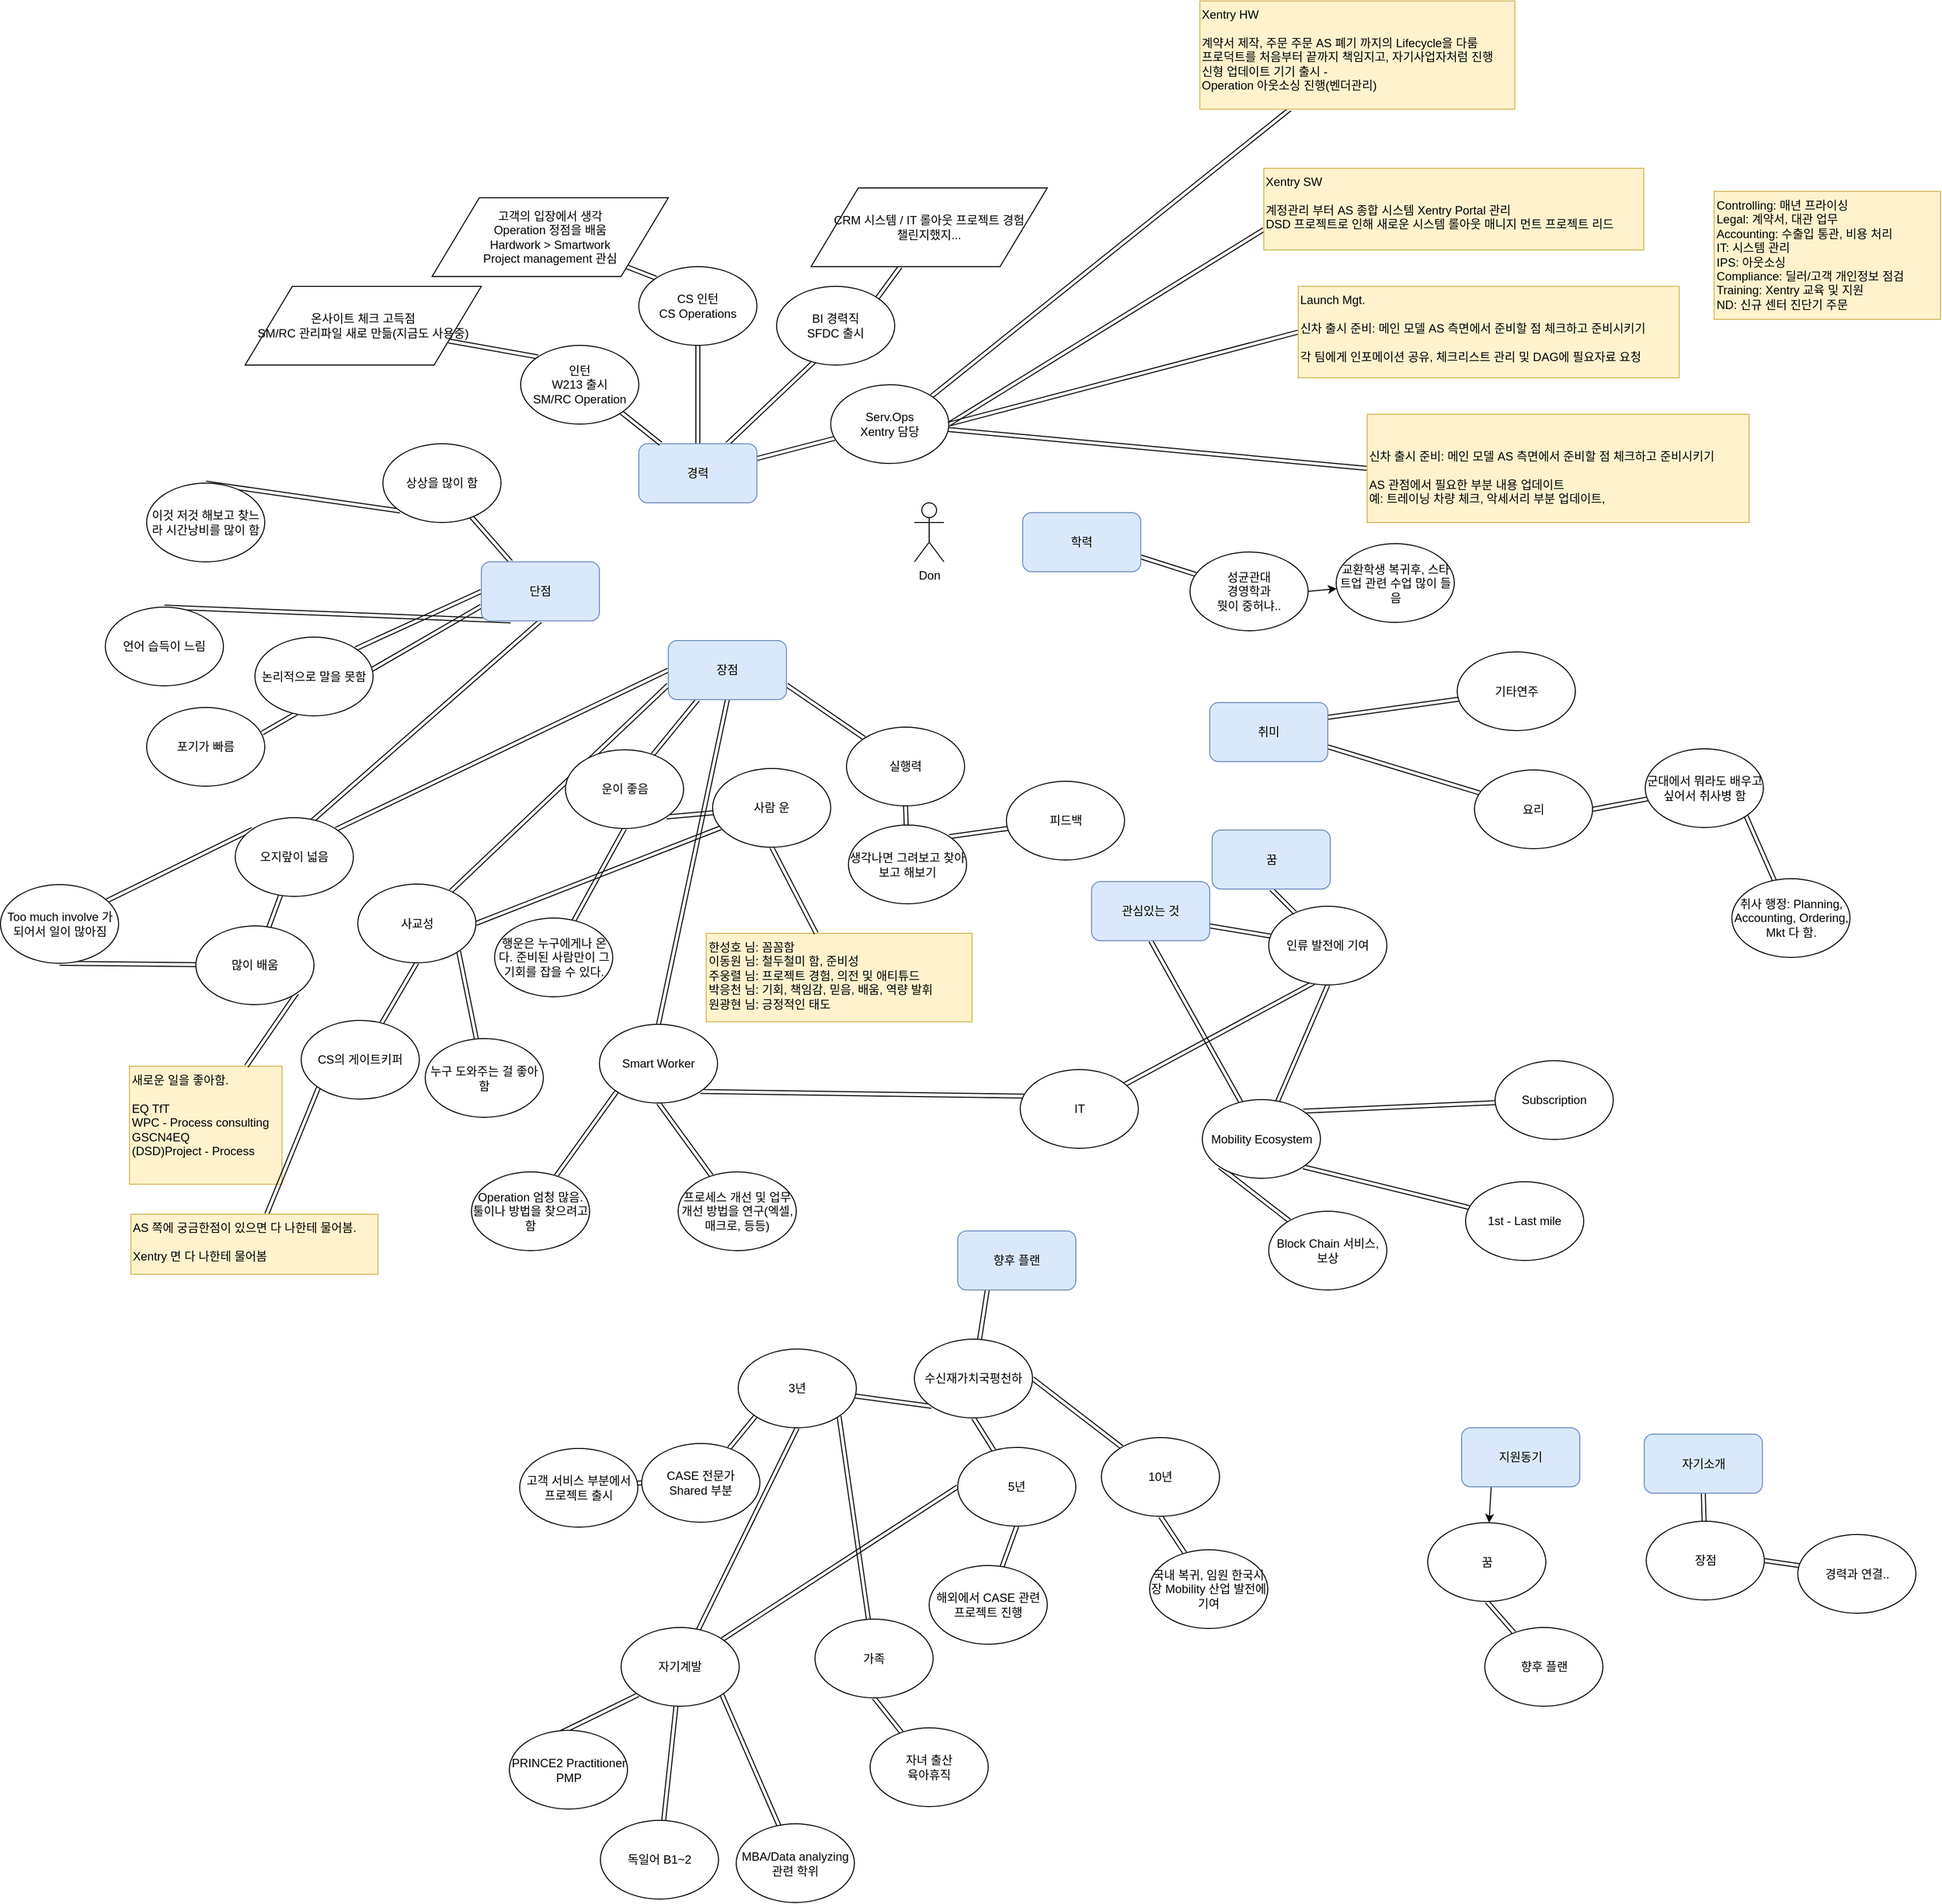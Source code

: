 <mxfile version="10.7.0" type="github"><diagram id="5TjP3jzcPuY1rf3rLLXM" name="Page-1"><mxGraphModel dx="1618" dy="1119" grid="0" gridSize="10" guides="0" tooltips="1" connect="1" arrows="1" fold="1" page="0" pageScale="1" pageWidth="1169" pageHeight="827" math="0" shadow="0"><root><mxCell id="0"/><mxCell id="1" parent="0"/><mxCell id="_rmlGUvlb9l1utdxAJD4-1" value="Don" style="shape=umlActor;verticalLabelPosition=bottom;labelBackgroundColor=#ffffff;verticalAlign=top;html=1;outlineConnect=0;" parent="1" vertex="1"><mxGeometry x="540" y="180" width="30" height="60" as="geometry"/></mxCell><mxCell id="_8R6CkYRRoeVDAA2x9u_-45" style="edgeStyle=none;shape=link;rounded=0;orthogonalLoop=1;jettySize=auto;html=1;exitX=1;exitY=0.75;exitDx=0;exitDy=0;" edge="1" parent="1" source="_rmlGUvlb9l1utdxAJD4-2" target="_8R6CkYRRoeVDAA2x9u_-26"><mxGeometry relative="1" as="geometry"/></mxCell><mxCell id="_rmlGUvlb9l1utdxAJD4-2" value="학력" style="rounded=1;whiteSpace=wrap;html=1;fillColor=#dae8fc;strokeColor=#6c8ebf;" parent="1" vertex="1"><mxGeometry x="650" y="190" width="120" height="60" as="geometry"/></mxCell><mxCell id="_rmlGUvlb9l1utdxAJD4-16" style="edgeStyle=none;shape=link;rounded=0;orthogonalLoop=1;jettySize=auto;html=1;exitX=0.25;exitY=1;exitDx=0;exitDy=0;" parent="1" source="_rmlGUvlb9l1utdxAJD4-4" target="_rmlGUvlb9l1utdxAJD4-14" edge="1"><mxGeometry relative="1" as="geometry"/></mxCell><mxCell id="_8R6CkYRRoeVDAA2x9u_-14" style="edgeStyle=none;shape=link;rounded=0;orthogonalLoop=1;jettySize=auto;html=1;exitX=0;exitY=0.5;exitDx=0;exitDy=0;entryX=1;entryY=0;entryDx=0;entryDy=0;" edge="1" parent="1" source="_rmlGUvlb9l1utdxAJD4-4" target="_8R6CkYRRoeVDAA2x9u_-11"><mxGeometry relative="1" as="geometry"/></mxCell><mxCell id="_8R6CkYRRoeVDAA2x9u_-30" style="edgeStyle=none;shape=link;rounded=0;orthogonalLoop=1;jettySize=auto;html=1;exitX=0.5;exitY=1;exitDx=0;exitDy=0;entryX=0.5;entryY=0;entryDx=0;entryDy=0;" edge="1" parent="1" source="_rmlGUvlb9l1utdxAJD4-4" target="_8R6CkYRRoeVDAA2x9u_-29"><mxGeometry relative="1" as="geometry"/></mxCell><mxCell id="_8R6CkYRRoeVDAA2x9u_-101" style="edgeStyle=none;shape=link;rounded=0;orthogonalLoop=1;jettySize=auto;html=1;exitX=0;exitY=0.75;exitDx=0;exitDy=0;" edge="1" parent="1" source="_rmlGUvlb9l1utdxAJD4-4" target="_8R6CkYRRoeVDAA2x9u_-97"><mxGeometry relative="1" as="geometry"/></mxCell><mxCell id="_8R6CkYRRoeVDAA2x9u_-130" style="edgeStyle=none;shape=link;rounded=0;orthogonalLoop=1;jettySize=auto;html=1;exitX=1;exitY=0.75;exitDx=0;exitDy=0;" edge="1" parent="1" source="_rmlGUvlb9l1utdxAJD4-4" target="_8R6CkYRRoeVDAA2x9u_-121"><mxGeometry relative="1" as="geometry"/></mxCell><mxCell id="_rmlGUvlb9l1utdxAJD4-4" value="장점" style="rounded=1;whiteSpace=wrap;html=1;fillColor=#dae8fc;strokeColor=#6c8ebf;" parent="1" vertex="1"><mxGeometry x="290" y="320" width="120" height="60" as="geometry"/></mxCell><mxCell id="AM6kEoZ9q4jmfGG1S1A2-7" style="edgeStyle=none;shape=link;rounded=0;orthogonalLoop=1;jettySize=auto;html=1;exitX=0.5;exitY=0;exitDx=0;exitDy=0;" parent="1" source="_rmlGUvlb9l1utdxAJD4-5" target="AM6kEoZ9q4jmfGG1S1A2-1" edge="1"><mxGeometry relative="1" as="geometry"/></mxCell><mxCell id="_8R6CkYRRoeVDAA2x9u_-49" style="edgeStyle=none;shape=link;rounded=0;orthogonalLoop=1;jettySize=auto;html=1;exitX=0.75;exitY=0;exitDx=0;exitDy=0;entryX=0.325;entryY=0.946;entryDx=0;entryDy=0;entryPerimeter=0;" edge="1" parent="1" source="_rmlGUvlb9l1utdxAJD4-5" target="AM6kEoZ9q4jmfGG1S1A2-9"><mxGeometry relative="1" as="geometry"/></mxCell><mxCell id="_8R6CkYRRoeVDAA2x9u_-50" style="edgeStyle=none;shape=link;rounded=0;orthogonalLoop=1;jettySize=auto;html=1;exitX=1;exitY=0.25;exitDx=0;exitDy=0;" edge="1" parent="1" source="_rmlGUvlb9l1utdxAJD4-5" target="AM6kEoZ9q4jmfGG1S1A2-11"><mxGeometry relative="1" as="geometry"/></mxCell><mxCell id="_rmlGUvlb9l1utdxAJD4-5" value="경력" style="rounded=1;whiteSpace=wrap;html=1;fillColor=#dae8fc;strokeColor=#6c8ebf;" parent="1" vertex="1"><mxGeometry x="260" y="120" width="120" height="60" as="geometry"/></mxCell><mxCell id="_rmlGUvlb9l1utdxAJD4-12" style="rounded=0;orthogonalLoop=1;jettySize=auto;html=1;exitX=0.25;exitY=1;exitDx=0;exitDy=0;entryX=0.5;entryY=0;entryDx=0;entryDy=0;shape=link;" parent="1" source="_rmlGUvlb9l1utdxAJD4-6" target="_rmlGUvlb9l1utdxAJD4-11" edge="1"><mxGeometry relative="1" as="geometry"/></mxCell><mxCell id="_rmlGUvlb9l1utdxAJD4-18" style="edgeStyle=none;shape=link;rounded=0;orthogonalLoop=1;jettySize=auto;html=1;exitX=0.25;exitY=0;exitDx=0;exitDy=0;" parent="1" source="_rmlGUvlb9l1utdxAJD4-6" target="_rmlGUvlb9l1utdxAJD4-15" edge="1"><mxGeometry relative="1" as="geometry"/></mxCell><mxCell id="_8R6CkYRRoeVDAA2x9u_-15" style="edgeStyle=none;shape=link;rounded=0;orthogonalLoop=1;jettySize=auto;html=1;exitX=0.5;exitY=1;exitDx=0;exitDy=0;entryX=0.653;entryY=0.038;entryDx=0;entryDy=0;entryPerimeter=0;" edge="1" parent="1" source="_rmlGUvlb9l1utdxAJD4-6" target="_8R6CkYRRoeVDAA2x9u_-11"><mxGeometry relative="1" as="geometry"/></mxCell><mxCell id="_8R6CkYRRoeVDAA2x9u_-145" style="edgeStyle=none;shape=link;rounded=0;orthogonalLoop=1;jettySize=auto;html=1;exitX=0;exitY=0.5;exitDx=0;exitDy=0;entryX=1;entryY=0;entryDx=0;entryDy=0;" edge="1" parent="1" source="_rmlGUvlb9l1utdxAJD4-6" target="_8R6CkYRRoeVDAA2x9u_-144"><mxGeometry relative="1" as="geometry"/></mxCell><mxCell id="_8R6CkYRRoeVDAA2x9u_-147" style="edgeStyle=none;shape=link;rounded=0;orthogonalLoop=1;jettySize=auto;html=1;exitX=0;exitY=0.75;exitDx=0;exitDy=0;entryX=0.978;entryY=0.325;entryDx=0;entryDy=0;entryPerimeter=0;" edge="1" parent="1" source="_rmlGUvlb9l1utdxAJD4-6" target="_8R6CkYRRoeVDAA2x9u_-146"><mxGeometry relative="1" as="geometry"/></mxCell><mxCell id="_rmlGUvlb9l1utdxAJD4-6" value="단점" style="rounded=1;whiteSpace=wrap;html=1;fillColor=#dae8fc;strokeColor=#6c8ebf;" parent="1" vertex="1"><mxGeometry x="100" y="240" width="120" height="60" as="geometry"/></mxCell><mxCell id="_8R6CkYRRoeVDAA2x9u_-34" style="edgeStyle=none;shape=link;rounded=0;orthogonalLoop=1;jettySize=auto;html=1;exitX=0.5;exitY=1;exitDx=0;exitDy=0;" edge="1" parent="1" source="_rmlGUvlb9l1utdxAJD4-8" target="_8R6CkYRRoeVDAA2x9u_-31"><mxGeometry relative="1" as="geometry"/></mxCell><mxCell id="_8R6CkYRRoeVDAA2x9u_-35" style="edgeStyle=none;shape=link;rounded=0;orthogonalLoop=1;jettySize=auto;html=1;exitX=1;exitY=0.75;exitDx=0;exitDy=0;" edge="1" parent="1" source="_rmlGUvlb9l1utdxAJD4-8" target="_8R6CkYRRoeVDAA2x9u_-32"><mxGeometry relative="1" as="geometry"/></mxCell><mxCell id="_rmlGUvlb9l1utdxAJD4-8" value="관심있는 것" style="rounded=1;whiteSpace=wrap;html=1;fillColor=#dae8fc;strokeColor=#6c8ebf;" parent="1" vertex="1"><mxGeometry x="720" y="565" width="120" height="60" as="geometry"/></mxCell><mxCell id="_8R6CkYRRoeVDAA2x9u_-90" style="edgeStyle=none;shape=link;rounded=0;orthogonalLoop=1;jettySize=auto;html=1;exitX=1;exitY=0.75;exitDx=0;exitDy=0;" edge="1" parent="1" source="_rmlGUvlb9l1utdxAJD4-9" target="_8R6CkYRRoeVDAA2x9u_-89"><mxGeometry relative="1" as="geometry"/></mxCell><mxCell id="_8R6CkYRRoeVDAA2x9u_-91" style="edgeStyle=none;shape=link;rounded=0;orthogonalLoop=1;jettySize=auto;html=1;exitX=1;exitY=0.25;exitDx=0;exitDy=0;" edge="1" parent="1" source="_rmlGUvlb9l1utdxAJD4-9" target="_8R6CkYRRoeVDAA2x9u_-88"><mxGeometry relative="1" as="geometry"/></mxCell><mxCell id="_rmlGUvlb9l1utdxAJD4-9" value="취미" style="rounded=1;whiteSpace=wrap;html=1;fillColor=#dae8fc;strokeColor=#6c8ebf;" parent="1" vertex="1"><mxGeometry x="840" y="383" width="120" height="60" as="geometry"/></mxCell><mxCell id="_rmlGUvlb9l1utdxAJD4-11" value="언어 습득이 느림" style="ellipse;whiteSpace=wrap;html=1;" parent="1" vertex="1"><mxGeometry x="-282" y="286" width="120" height="80" as="geometry"/></mxCell><mxCell id="_8R6CkYRRoeVDAA2x9u_-6" style="edgeStyle=none;shape=link;rounded=0;orthogonalLoop=1;jettySize=auto;html=1;exitX=0.5;exitY=1;exitDx=0;exitDy=0;" edge="1" parent="1" source="_rmlGUvlb9l1utdxAJD4-14" target="_8R6CkYRRoeVDAA2x9u_-4"><mxGeometry relative="1" as="geometry"/></mxCell><mxCell id="_8R6CkYRRoeVDAA2x9u_-8" style="edgeStyle=none;shape=link;rounded=0;orthogonalLoop=1;jettySize=auto;html=1;exitX=1;exitY=1;exitDx=0;exitDy=0;" edge="1" parent="1" source="_rmlGUvlb9l1utdxAJD4-14" target="_8R6CkYRRoeVDAA2x9u_-7"><mxGeometry relative="1" as="geometry"/></mxCell><mxCell id="_rmlGUvlb9l1utdxAJD4-14" value="운이 좋음" style="ellipse;whiteSpace=wrap;html=1;" parent="1" vertex="1"><mxGeometry x="185.5" y="431" width="120" height="80" as="geometry"/></mxCell><mxCell id="_rmlGUvlb9l1utdxAJD4-20" style="edgeStyle=none;shape=link;rounded=0;orthogonalLoop=1;jettySize=auto;html=1;exitX=0;exitY=1;exitDx=0;exitDy=0;entryX=0.5;entryY=0;entryDx=0;entryDy=0;" parent="1" source="_rmlGUvlb9l1utdxAJD4-15" target="_rmlGUvlb9l1utdxAJD4-19" edge="1"><mxGeometry relative="1" as="geometry"/></mxCell><mxCell id="_rmlGUvlb9l1utdxAJD4-15" value="상상을 많이 함" style="ellipse;whiteSpace=wrap;html=1;" parent="1" vertex="1"><mxGeometry y="120" width="120" height="80" as="geometry"/></mxCell><mxCell id="_rmlGUvlb9l1utdxAJD4-19" value="이것 저것 해보고 찾느라 시간낭비를 많이 함" style="ellipse;whiteSpace=wrap;html=1;" parent="1" vertex="1"><mxGeometry x="-240" y="160" width="120" height="80" as="geometry"/></mxCell><mxCell id="_rmlGUvlb9l1utdxAJD4-22" style="edgeStyle=none;shape=link;rounded=0;orthogonalLoop=1;jettySize=auto;html=1;exitX=1;exitY=1;exitDx=0;exitDy=0;" parent="1" source="_rmlGUvlb9l1utdxAJD4-21" target="_rmlGUvlb9l1utdxAJD4-5" edge="1"><mxGeometry relative="1" as="geometry"/></mxCell><mxCell id="AM6kEoZ9q4jmfGG1S1A2-5" style="edgeStyle=none;shape=link;rounded=0;orthogonalLoop=1;jettySize=auto;html=1;exitX=0;exitY=0;exitDx=0;exitDy=0;" parent="1" source="_rmlGUvlb9l1utdxAJD4-21" target="AM6kEoZ9q4jmfGG1S1A2-4" edge="1"><mxGeometry relative="1" as="geometry"/></mxCell><mxCell id="_rmlGUvlb9l1utdxAJD4-21" value="&lt;div&gt;인턴&lt;/div&gt;&lt;div&gt;W213 출시&lt;/div&gt;&lt;div&gt;SM/RC Operation&lt;/div&gt;" style="ellipse;whiteSpace=wrap;html=1;" parent="1" vertex="1"><mxGeometry x="140" y="20" width="120" height="80" as="geometry"/></mxCell><mxCell id="AM6kEoZ9q4jmfGG1S1A2-8" style="edgeStyle=none;shape=link;rounded=0;orthogonalLoop=1;jettySize=auto;html=1;exitX=0;exitY=0;exitDx=0;exitDy=0;" parent="1" source="AM6kEoZ9q4jmfGG1S1A2-1" target="AM6kEoZ9q4jmfGG1S1A2-6" edge="1"><mxGeometry relative="1" as="geometry"/></mxCell><mxCell id="AM6kEoZ9q4jmfGG1S1A2-1" value="&lt;div&gt;CS 인턴&lt;/div&gt;CS Operations " style="ellipse;whiteSpace=wrap;html=1;" parent="1" vertex="1"><mxGeometry x="260" y="-60" width="120" height="80" as="geometry"/></mxCell><mxCell id="AM6kEoZ9q4jmfGG1S1A2-4" value="&lt;div&gt;온사이트 체크 고득점&lt;/div&gt;&lt;div&gt;SM/RC 관리파일 새로 만듦(지금도 사용중)&lt;/div&gt;" style="shape=parallelogram;perimeter=parallelogramPerimeter;whiteSpace=wrap;html=1;" parent="1" vertex="1"><mxGeometry x="-140" y="-40" width="240" height="80" as="geometry"/></mxCell><mxCell id="AM6kEoZ9q4jmfGG1S1A2-6" value="&lt;div&gt;고객의 입장에서 생각&lt;/div&gt;&lt;div&gt;Operation 정점을 배움&lt;/div&gt;&lt;div&gt;Hardwork &amp;gt; Smartwork&lt;br&gt;&lt;/div&gt;&lt;div&gt;Project management 관심&lt;br&gt;&lt;/div&gt;" style="shape=parallelogram;perimeter=parallelogramPerimeter;whiteSpace=wrap;html=1;" parent="1" vertex="1"><mxGeometry x="50" y="-130" width="240" height="80" as="geometry"/></mxCell><mxCell id="_8R6CkYRRoeVDAA2x9u_-51" style="edgeStyle=none;shape=link;rounded=0;orthogonalLoop=1;jettySize=auto;html=1;exitX=1;exitY=0;exitDx=0;exitDy=0;" edge="1" parent="1" source="AM6kEoZ9q4jmfGG1S1A2-9" target="AM6kEoZ9q4jmfGG1S1A2-10"><mxGeometry relative="1" as="geometry"/></mxCell><mxCell id="AM6kEoZ9q4jmfGG1S1A2-9" value="&lt;div&gt;BI 경력직&lt;/div&gt;&lt;div&gt;SFDC 출시&lt;br&gt;&lt;/div&gt;" style="ellipse;whiteSpace=wrap;html=1;" parent="1" vertex="1"><mxGeometry x="400" y="-40" width="120" height="80" as="geometry"/></mxCell><mxCell id="AM6kEoZ9q4jmfGG1S1A2-10" value="&lt;div&gt;CRM 시스템 / IT 롤아웃 프로젝트 경험&lt;/div&gt;&lt;div&gt;챌린지했지...&lt;br&gt;&lt;/div&gt;" style="shape=parallelogram;perimeter=parallelogramPerimeter;whiteSpace=wrap;html=1;" parent="1" vertex="1"><mxGeometry x="435" y="-140" width="240" height="80" as="geometry"/></mxCell><mxCell id="AM6kEoZ9q4jmfGG1S1A2-15" style="edgeStyle=none;shape=link;rounded=0;orthogonalLoop=1;jettySize=auto;html=1;exitX=1;exitY=0;exitDx=0;exitDy=0;" parent="1" source="AM6kEoZ9q4jmfGG1S1A2-11" target="AM6kEoZ9q4jmfGG1S1A2-14" edge="1"><mxGeometry relative="1" as="geometry"/></mxCell><mxCell id="AM6kEoZ9q4jmfGG1S1A2-11" value="&lt;div&gt;Serv.Ops&lt;/div&gt;&lt;div&gt;Xentry 담당&lt;br&gt;&lt;/div&gt;" style="ellipse;whiteSpace=wrap;html=1;" parent="1" vertex="1"><mxGeometry x="455" y="60" width="120" height="80" as="geometry"/></mxCell><mxCell id="AM6kEoZ9q4jmfGG1S1A2-14" value="&lt;div&gt;Xentry HW &lt;br&gt;&lt;/div&gt;&lt;div&gt;&lt;br&gt;&lt;/div&gt;&lt;div&gt;계약서 제작, 주문 주문 AS 폐기 까지의 Lifecycle을 다룸&lt;/div&gt;&lt;div&gt;프로덕트를 처음부터 끝까지 책임지고, 자기사업자처럼 진행&lt;br&gt;&lt;/div&gt;&lt;div&gt;신형 업데이트 기기 출시 - &lt;br&gt;&lt;/div&gt;&lt;div&gt;Operation 아웃소싱 진행(벤더관리)&lt;br&gt;&lt;/div&gt;" style="text;html=1;fillColor=#fff2cc;strokeColor=#d6b656;" parent="1" vertex="1"><mxGeometry x="830" y="-330" width="320" height="110" as="geometry"/></mxCell><mxCell id="_8R6CkYRRoeVDAA2x9u_-1" style="edgeStyle=none;shape=link;rounded=0;orthogonalLoop=1;jettySize=auto;html=1;exitX=0;exitY=0.75;exitDx=0;exitDy=0;entryX=1;entryY=0.5;entryDx=0;entryDy=0;" edge="1" parent="1" source="AM6kEoZ9q4jmfGG1S1A2-17" target="AM6kEoZ9q4jmfGG1S1A2-11"><mxGeometry relative="1" as="geometry"/></mxCell><mxCell id="AM6kEoZ9q4jmfGG1S1A2-17" value="&lt;div&gt;Xentry SW&lt;br&gt;&lt;/div&gt;&lt;div&gt;&lt;br&gt;&lt;/div&gt;&lt;div&gt;계정관리 부터 AS 종합 시스템 Xentry Portal 관리&lt;/div&gt;&lt;div&gt;DSD 프로젝트로 인해 새로운 시스템 롤아웃 매니지 먼트 프로젝트 리드&lt;/div&gt;&lt;div&gt;&lt;br&gt;&lt;/div&gt;" style="text;html=1;fillColor=#fff2cc;strokeColor=#d6b656;" parent="1" vertex="1"><mxGeometry x="895" y="-160" width="386" height="83" as="geometry"/></mxCell><mxCell id="_8R6CkYRRoeVDAA2x9u_-2" style="edgeStyle=none;shape=link;rounded=0;orthogonalLoop=1;jettySize=auto;html=1;exitX=0;exitY=0.5;exitDx=0;exitDy=0;entryX=1;entryY=0.5;entryDx=0;entryDy=0;" edge="1" parent="1" source="AM6kEoZ9q4jmfGG1S1A2-18" target="AM6kEoZ9q4jmfGG1S1A2-11"><mxGeometry relative="1" as="geometry"/></mxCell><mxCell id="AM6kEoZ9q4jmfGG1S1A2-18" value="&lt;div&gt;Launch Mgt.&lt;/div&gt;&lt;div&gt;&lt;br&gt;&lt;/div&gt;&lt;div&gt;신차 출시 준비: 메인 모델 AS 측면에서 준비할 점 체크하고 준비시키기&lt;/div&gt;&lt;div&gt;&lt;br&gt;&lt;/div&gt;&lt;div&gt;각 팀에게 인포메이션 공유, 체크리스트 관리 및 DAG에 필요자료 요청&lt;br&gt;&lt;/div&gt;" style="text;html=1;fillColor=#fff2cc;strokeColor=#d6b656;" parent="1" vertex="1"><mxGeometry x="930" y="-40" width="387" height="93" as="geometry"/></mxCell><mxCell id="_8R6CkYRRoeVDAA2x9u_-3" style="edgeStyle=none;shape=link;rounded=0;orthogonalLoop=1;jettySize=auto;html=1;exitX=0;exitY=0.5;exitDx=0;exitDy=0;" edge="1" parent="1" source="AM6kEoZ9q4jmfGG1S1A2-19" target="AM6kEoZ9q4jmfGG1S1A2-11"><mxGeometry relative="1" as="geometry"/></mxCell><mxCell id="AM6kEoZ9q4jmfGG1S1A2-19" value="&lt;div&gt;&lt;br&gt;&lt;/div&gt;&lt;div&gt;&lt;br&gt;&lt;/div&gt;&lt;div&gt;신차 출시 준비: 메인 모델 AS 측면에서 준비할 점 체크하고 준비시키기&lt;/div&gt;&lt;div&gt;&lt;br&gt;&lt;/div&gt;&lt;div&gt;AS 관점에서 필요한 부분 내용 업데이트&lt;br&gt;&lt;/div&gt;&lt;div&gt;예: 트레이닝 차량 체크, 악세서리 부분 업데이트,&amp;nbsp;&lt;/div&gt;" style="text;html=1;fillColor=#fff2cc;strokeColor=#d6b656;" parent="1" vertex="1"><mxGeometry x="1000" y="90" width="388" height="110" as="geometry"/></mxCell><mxCell id="_8R6CkYRRoeVDAA2x9u_-4" value="행운은 누구에게나 온다. 준비된 사람만이 그 기회를 잡을 수 있다." style="ellipse;whiteSpace=wrap;html=1;" vertex="1" parent="1"><mxGeometry x="113.5" y="602" width="120" height="80" as="geometry"/></mxCell><mxCell id="_8R6CkYRRoeVDAA2x9u_-5" value="한성호 님: 꼼꼼함&lt;br&gt;이동원 님: 철두철미 함, 준비성&lt;br&gt;주웅렬 님: 프로젝트 경험, 의전 및 애티튜드&lt;br&gt;박응천 님: 기회, 책임감, 믿음, 배움, 역량 발휘&lt;br&gt;원광현 님: 긍정적인 태도&lt;br&gt;" style="text;html=1;fillColor=#fff2cc;strokeColor=#d6b656;" vertex="1" parent="1"><mxGeometry x="328.5" y="617.5" width="270" height="90" as="geometry"/></mxCell><mxCell id="_8R6CkYRRoeVDAA2x9u_-9" style="edgeStyle=none;shape=link;rounded=0;orthogonalLoop=1;jettySize=auto;html=1;exitX=0.5;exitY=1;exitDx=0;exitDy=0;" edge="1" parent="1" source="_8R6CkYRRoeVDAA2x9u_-7" target="_8R6CkYRRoeVDAA2x9u_-5"><mxGeometry relative="1" as="geometry"/></mxCell><mxCell id="_8R6CkYRRoeVDAA2x9u_-7" value="사람 운" style="ellipse;whiteSpace=wrap;html=1;" vertex="1" parent="1"><mxGeometry x="335" y="450" width="120" height="80" as="geometry"/></mxCell><mxCell id="_8R6CkYRRoeVDAA2x9u_-10" value="새로운 일을 좋아함.&lt;br&gt;&lt;br&gt;EQ TfT&lt;br&gt;WPC - Process consulting&lt;br&gt;GSCN4EQ&lt;br&gt;(DSD)Project - Process&lt;br&gt;&lt;br&gt;" style="text;html=1;fillColor=#fff2cc;strokeColor=#d6b656;" vertex="1" parent="1"><mxGeometry x="-257.5" y="752.5" width="155" height="120" as="geometry"/></mxCell><mxCell id="_8R6CkYRRoeVDAA2x9u_-18" value="" style="edgeStyle=none;shape=link;rounded=0;orthogonalLoop=1;jettySize=auto;html=1;" edge="1" parent="1" source="_8R6CkYRRoeVDAA2x9u_-11" target="_8R6CkYRRoeVDAA2x9u_-17"><mxGeometry relative="1" as="geometry"/></mxCell><mxCell id="_8R6CkYRRoeVDAA2x9u_-25" style="edgeStyle=none;shape=link;rounded=0;orthogonalLoop=1;jettySize=auto;html=1;exitX=0;exitY=0;exitDx=0;exitDy=0;" edge="1" parent="1" source="_8R6CkYRRoeVDAA2x9u_-11" target="_8R6CkYRRoeVDAA2x9u_-24"><mxGeometry relative="1" as="geometry"/></mxCell><mxCell id="_8R6CkYRRoeVDAA2x9u_-11" value="오지랖이 넓음" style="ellipse;whiteSpace=wrap;html=1;" vertex="1" parent="1"><mxGeometry x="-150" y="500" width="120" height="80" as="geometry"/></mxCell><mxCell id="_8R6CkYRRoeVDAA2x9u_-21" style="edgeStyle=none;shape=link;rounded=0;orthogonalLoop=1;jettySize=auto;html=1;exitX=1;exitY=1;exitDx=0;exitDy=0;" edge="1" parent="1" source="_8R6CkYRRoeVDAA2x9u_-17" target="_8R6CkYRRoeVDAA2x9u_-10"><mxGeometry relative="1" as="geometry"/></mxCell><mxCell id="_8R6CkYRRoeVDAA2x9u_-17" value="많이 배움" style="ellipse;whiteSpace=wrap;html=1;" vertex="1" parent="1"><mxGeometry x="-190" y="610" width="120" height="80" as="geometry"/></mxCell><mxCell id="_8R6CkYRRoeVDAA2x9u_-16" value="Controlling: 매년 프라이싱&lt;br&gt;Legal: 계약서, 대관 업무&lt;br&gt;Accounting: 수출입 통관, 비용 처리&lt;br&gt;IT: 시스템 관리&lt;br&gt;IPS: 아웃소싱&lt;br&gt;Compliance: 딜러/고객 개인정보 점검&lt;br&gt;Training: Xentry 교육 및 지원&lt;br&gt;ND: 신규 센터 진단기 주문&lt;br&gt;" style="text;html=1;fillColor=#fff2cc;strokeColor=#d6b656;" vertex="1" parent="1"><mxGeometry x="1352.5" y="-136.5" width="230" height="130" as="geometry"/></mxCell><mxCell id="_8R6CkYRRoeVDAA2x9u_-67" style="edgeStyle=none;shape=link;rounded=0;orthogonalLoop=1;jettySize=auto;html=1;exitX=0.5;exitY=1;exitDx=0;exitDy=0;" edge="1" parent="1" source="_8R6CkYRRoeVDAA2x9u_-24" target="_8R6CkYRRoeVDAA2x9u_-17"><mxGeometry relative="1" as="geometry"/></mxCell><mxCell id="_8R6CkYRRoeVDAA2x9u_-24" value="Too much involve 가 되어서 일이 많아짐" style="ellipse;whiteSpace=wrap;html=1;" vertex="1" parent="1"><mxGeometry x="-388.5" y="568" width="120" height="80" as="geometry"/></mxCell><mxCell id="_8R6CkYRRoeVDAA2x9u_-120" style="edgeStyle=none;rounded=0;orthogonalLoop=1;jettySize=auto;html=1;exitX=1;exitY=0.5;exitDx=0;exitDy=0;" edge="1" parent="1" source="_8R6CkYRRoeVDAA2x9u_-26" target="_8R6CkYRRoeVDAA2x9u_-119"><mxGeometry relative="1" as="geometry"/></mxCell><mxCell id="_8R6CkYRRoeVDAA2x9u_-26" value="성균관대&lt;br&gt;경영학과&lt;br&gt;뭣이 중허냐..&lt;br&gt;" style="ellipse;whiteSpace=wrap;html=1;" vertex="1" parent="1"><mxGeometry x="820" y="230" width="120" height="80" as="geometry"/></mxCell><mxCell id="_8R6CkYRRoeVDAA2x9u_-39" style="edgeStyle=none;shape=link;rounded=0;orthogonalLoop=1;jettySize=auto;html=1;exitX=1;exitY=1;exitDx=0;exitDy=0;entryX=0.064;entryY=0.338;entryDx=0;entryDy=0;entryPerimeter=0;" edge="1" parent="1" source="_8R6CkYRRoeVDAA2x9u_-29" target="_8R6CkYRRoeVDAA2x9u_-37"><mxGeometry relative="1" as="geometry"/></mxCell><mxCell id="_8R6CkYRRoeVDAA2x9u_-42" style="edgeStyle=none;shape=link;rounded=0;orthogonalLoop=1;jettySize=auto;html=1;exitX=0;exitY=1;exitDx=0;exitDy=0;" edge="1" parent="1" source="_8R6CkYRRoeVDAA2x9u_-29" target="_8R6CkYRRoeVDAA2x9u_-40"><mxGeometry relative="1" as="geometry"/></mxCell><mxCell id="_8R6CkYRRoeVDAA2x9u_-43" style="edgeStyle=none;shape=link;rounded=0;orthogonalLoop=1;jettySize=auto;html=1;exitX=0.5;exitY=1;exitDx=0;exitDy=0;" edge="1" parent="1" source="_8R6CkYRRoeVDAA2x9u_-29" target="_8R6CkYRRoeVDAA2x9u_-41"><mxGeometry relative="1" as="geometry"/></mxCell><mxCell id="_8R6CkYRRoeVDAA2x9u_-29" value="Smart Worker" style="ellipse;whiteSpace=wrap;html=1;" vertex="1" parent="1"><mxGeometry x="220" y="710" width="120" height="80" as="geometry"/></mxCell><mxCell id="_8R6CkYRRoeVDAA2x9u_-48" style="edgeStyle=none;shape=link;rounded=0;orthogonalLoop=1;jettySize=auto;html=1;exitX=1;exitY=1;exitDx=0;exitDy=0;" edge="1" parent="1" source="_8R6CkYRRoeVDAA2x9u_-31" target="_8R6CkYRRoeVDAA2x9u_-47"><mxGeometry relative="1" as="geometry"/></mxCell><mxCell id="_8R6CkYRRoeVDAA2x9u_-53" style="edgeStyle=none;shape=link;rounded=0;orthogonalLoop=1;jettySize=auto;html=1;exitX=1;exitY=0;exitDx=0;exitDy=0;" edge="1" parent="1" source="_8R6CkYRRoeVDAA2x9u_-31" target="_8R6CkYRRoeVDAA2x9u_-46"><mxGeometry relative="1" as="geometry"/></mxCell><mxCell id="_8R6CkYRRoeVDAA2x9u_-55" style="edgeStyle=none;shape=link;rounded=0;orthogonalLoop=1;jettySize=auto;html=1;exitX=0;exitY=1;exitDx=0;exitDy=0;" edge="1" parent="1" source="_8R6CkYRRoeVDAA2x9u_-31" target="_8R6CkYRRoeVDAA2x9u_-54"><mxGeometry relative="1" as="geometry"/></mxCell><mxCell id="_8R6CkYRRoeVDAA2x9u_-31" value="Mobility Ecosystem" style="ellipse;whiteSpace=wrap;html=1;" vertex="1" parent="1"><mxGeometry x="832.5" y="786.5" width="120" height="80" as="geometry"/></mxCell><mxCell id="_8R6CkYRRoeVDAA2x9u_-38" style="edgeStyle=none;shape=link;rounded=0;orthogonalLoop=1;jettySize=auto;html=1;exitX=0.381;exitY=0.971;exitDx=0;exitDy=0;exitPerimeter=0;" edge="1" parent="1" source="_8R6CkYRRoeVDAA2x9u_-32" target="_8R6CkYRRoeVDAA2x9u_-37"><mxGeometry relative="1" as="geometry"/></mxCell><mxCell id="_8R6CkYRRoeVDAA2x9u_-52" style="edgeStyle=none;shape=link;rounded=0;orthogonalLoop=1;jettySize=auto;html=1;exitX=0.5;exitY=1;exitDx=0;exitDy=0;" edge="1" parent="1" source="_8R6CkYRRoeVDAA2x9u_-32" target="_8R6CkYRRoeVDAA2x9u_-31"><mxGeometry relative="1" as="geometry"/></mxCell><mxCell id="_8R6CkYRRoeVDAA2x9u_-32" value="인류 발전에 기여" style="ellipse;whiteSpace=wrap;html=1;" vertex="1" parent="1"><mxGeometry x="900" y="590" width="120" height="80" as="geometry"/></mxCell><mxCell id="_8R6CkYRRoeVDAA2x9u_-36" style="edgeStyle=none;shape=link;rounded=0;orthogonalLoop=1;jettySize=auto;html=1;exitX=0.5;exitY=1;exitDx=0;exitDy=0;" edge="1" parent="1" source="_8R6CkYRRoeVDAA2x9u_-33" target="_8R6CkYRRoeVDAA2x9u_-32"><mxGeometry relative="1" as="geometry"/></mxCell><mxCell id="_8R6CkYRRoeVDAA2x9u_-33" value="꿈" style="rounded=1;whiteSpace=wrap;html=1;fillColor=#dae8fc;strokeColor=#6c8ebf;" vertex="1" parent="1"><mxGeometry x="842.5" y="512.5" width="120" height="60" as="geometry"/></mxCell><mxCell id="_8R6CkYRRoeVDAA2x9u_-37" value="IT" style="ellipse;whiteSpace=wrap;html=1;" vertex="1" parent="1"><mxGeometry x="647.5" y="756" width="120" height="80" as="geometry"/></mxCell><mxCell id="_8R6CkYRRoeVDAA2x9u_-40" value="Operation 엄청 많음.&lt;br&gt;툴이나 방법을 찾으려고 함&lt;br&gt;" style="ellipse;whiteSpace=wrap;html=1;" vertex="1" parent="1"><mxGeometry x="90" y="860" width="120" height="80" as="geometry"/></mxCell><mxCell id="_8R6CkYRRoeVDAA2x9u_-41" value="프로세스 개선 및 업무 개선 방법을 연구(엑셀, 매크로, 등등)" style="ellipse;whiteSpace=wrap;html=1;" vertex="1" parent="1"><mxGeometry x="300" y="860" width="120" height="80" as="geometry"/></mxCell><mxCell id="_8R6CkYRRoeVDAA2x9u_-143" style="edgeStyle=none;shape=link;rounded=0;orthogonalLoop=1;jettySize=auto;html=1;exitX=0.5;exitY=1;exitDx=0;exitDy=0;" edge="1" parent="1" source="_8R6CkYRRoeVDAA2x9u_-44" target="_8R6CkYRRoeVDAA2x9u_-141"><mxGeometry relative="1" as="geometry"/></mxCell><mxCell id="_8R6CkYRRoeVDAA2x9u_-44" value="꿈" style="ellipse;whiteSpace=wrap;html=1;" vertex="1" parent="1"><mxGeometry x="1061.5" y="1216.5" width="120" height="80" as="geometry"/></mxCell><mxCell id="_8R6CkYRRoeVDAA2x9u_-46" value="Subscription" style="ellipse;whiteSpace=wrap;html=1;" vertex="1" parent="1"><mxGeometry x="1130" y="747" width="120" height="80" as="geometry"/></mxCell><mxCell id="_8R6CkYRRoeVDAA2x9u_-47" value="1st - Last mile" style="ellipse;whiteSpace=wrap;html=1;" vertex="1" parent="1"><mxGeometry x="1100" y="870" width="120" height="80" as="geometry"/></mxCell><mxCell id="_8R6CkYRRoeVDAA2x9u_-54" value="Block Chain 서비스, 보상" style="ellipse;whiteSpace=wrap;html=1;" vertex="1" parent="1"><mxGeometry x="900" y="900" width="120" height="80" as="geometry"/></mxCell><mxCell id="_8R6CkYRRoeVDAA2x9u_-58" style="edgeStyle=none;shape=link;rounded=0;orthogonalLoop=1;jettySize=auto;html=1;exitX=0.25;exitY=1;exitDx=0;exitDy=0;" edge="1" parent="1" source="_8R6CkYRRoeVDAA2x9u_-56" target="_8R6CkYRRoeVDAA2x9u_-57"><mxGeometry relative="1" as="geometry"/></mxCell><mxCell id="_8R6CkYRRoeVDAA2x9u_-56" value="향후 플랜" style="rounded=1;whiteSpace=wrap;html=1;fillColor=#dae8fc;strokeColor=#6c8ebf;" vertex="1" parent="1"><mxGeometry x="584" y="920" width="120" height="60" as="geometry"/></mxCell><mxCell id="_8R6CkYRRoeVDAA2x9u_-69" style="edgeStyle=none;shape=link;rounded=0;orthogonalLoop=1;jettySize=auto;html=1;exitX=0;exitY=1;exitDx=0;exitDy=0;" edge="1" parent="1" source="_8R6CkYRRoeVDAA2x9u_-57" target="_8R6CkYRRoeVDAA2x9u_-59"><mxGeometry relative="1" as="geometry"/></mxCell><mxCell id="_8R6CkYRRoeVDAA2x9u_-70" style="edgeStyle=none;shape=link;rounded=0;orthogonalLoop=1;jettySize=auto;html=1;exitX=0.5;exitY=1;exitDx=0;exitDy=0;" edge="1" parent="1" source="_8R6CkYRRoeVDAA2x9u_-57" target="_8R6CkYRRoeVDAA2x9u_-60"><mxGeometry relative="1" as="geometry"/></mxCell><mxCell id="_8R6CkYRRoeVDAA2x9u_-71" style="edgeStyle=none;shape=link;rounded=0;orthogonalLoop=1;jettySize=auto;html=1;exitX=1;exitY=0.5;exitDx=0;exitDy=0;" edge="1" parent="1" source="_8R6CkYRRoeVDAA2x9u_-57" target="_8R6CkYRRoeVDAA2x9u_-61"><mxGeometry relative="1" as="geometry"/></mxCell><mxCell id="_8R6CkYRRoeVDAA2x9u_-57" value="수신재가치국평천하" style="ellipse;whiteSpace=wrap;html=1;" vertex="1" parent="1"><mxGeometry x="540" y="1030" width="120" height="80" as="geometry"/></mxCell><mxCell id="_8R6CkYRRoeVDAA2x9u_-63" style="edgeStyle=none;shape=link;rounded=0;orthogonalLoop=1;jettySize=auto;html=1;exitX=0;exitY=1;exitDx=0;exitDy=0;" edge="1" parent="1" source="_8R6CkYRRoeVDAA2x9u_-59" target="_8R6CkYRRoeVDAA2x9u_-62"><mxGeometry relative="1" as="geometry"/></mxCell><mxCell id="_8R6CkYRRoeVDAA2x9u_-125" style="edgeStyle=none;shape=link;rounded=0;orthogonalLoop=1;jettySize=auto;html=1;exitX=0.5;exitY=1;exitDx=0;exitDy=0;" edge="1" parent="1" source="_8R6CkYRRoeVDAA2x9u_-59" target="_8R6CkYRRoeVDAA2x9u_-75"><mxGeometry relative="1" as="geometry"/></mxCell><mxCell id="_8R6CkYRRoeVDAA2x9u_-127" style="edgeStyle=none;shape=link;rounded=0;orthogonalLoop=1;jettySize=auto;html=1;exitX=1;exitY=1;exitDx=0;exitDy=0;" edge="1" parent="1" source="_8R6CkYRRoeVDAA2x9u_-59" target="_8R6CkYRRoeVDAA2x9u_-74"><mxGeometry relative="1" as="geometry"/></mxCell><mxCell id="_8R6CkYRRoeVDAA2x9u_-59" value="3년" style="ellipse;whiteSpace=wrap;html=1;" vertex="1" parent="1"><mxGeometry x="361" y="1040" width="120" height="80" as="geometry"/></mxCell><mxCell id="_8R6CkYRRoeVDAA2x9u_-72" style="edgeStyle=none;shape=link;rounded=0;orthogonalLoop=1;jettySize=auto;html=1;exitX=0.5;exitY=1;exitDx=0;exitDy=0;" edge="1" parent="1" source="_8R6CkYRRoeVDAA2x9u_-60" target="_8R6CkYRRoeVDAA2x9u_-66"><mxGeometry relative="1" as="geometry"/></mxCell><mxCell id="_8R6CkYRRoeVDAA2x9u_-126" style="edgeStyle=none;shape=link;rounded=0;orthogonalLoop=1;jettySize=auto;html=1;exitX=0;exitY=0.5;exitDx=0;exitDy=0;" edge="1" parent="1" source="_8R6CkYRRoeVDAA2x9u_-60" target="_8R6CkYRRoeVDAA2x9u_-75"><mxGeometry relative="1" as="geometry"/></mxCell><mxCell id="_8R6CkYRRoeVDAA2x9u_-60" value="5년" style="ellipse;whiteSpace=wrap;html=1;" vertex="1" parent="1"><mxGeometry x="584" y="1140" width="120" height="80" as="geometry"/></mxCell><mxCell id="_8R6CkYRRoeVDAA2x9u_-85" style="edgeStyle=none;shape=link;rounded=0;orthogonalLoop=1;jettySize=auto;html=1;exitX=0.5;exitY=1;exitDx=0;exitDy=0;" edge="1" parent="1" source="_8R6CkYRRoeVDAA2x9u_-61" target="_8R6CkYRRoeVDAA2x9u_-73"><mxGeometry relative="1" as="geometry"/></mxCell><mxCell id="_8R6CkYRRoeVDAA2x9u_-61" value="10년" style="ellipse;whiteSpace=wrap;html=1;" vertex="1" parent="1"><mxGeometry x="730" y="1130" width="120" height="80" as="geometry"/></mxCell><mxCell id="_8R6CkYRRoeVDAA2x9u_-65" style="edgeStyle=none;shape=link;rounded=0;orthogonalLoop=1;jettySize=auto;html=1;exitX=0;exitY=0.5;exitDx=0;exitDy=0;" edge="1" parent="1" source="_8R6CkYRRoeVDAA2x9u_-62" target="_8R6CkYRRoeVDAA2x9u_-64"><mxGeometry relative="1" as="geometry"/></mxCell><mxCell id="_8R6CkYRRoeVDAA2x9u_-62" value="CASE 전문가&lt;br&gt;Shared 부분&lt;br&gt;" style="ellipse;whiteSpace=wrap;html=1;" vertex="1" parent="1"><mxGeometry x="263" y="1136" width="120" height="80" as="geometry"/></mxCell><mxCell id="_8R6CkYRRoeVDAA2x9u_-64" value="고객 서비스 부분에서 프로젝트 출시" style="ellipse;whiteSpace=wrap;html=1;" vertex="1" parent="1"><mxGeometry x="139" y="1141" width="120" height="80" as="geometry"/></mxCell><mxCell id="_8R6CkYRRoeVDAA2x9u_-66" value="해외에서 CASE 관련 프로젝트 진행&lt;br&gt;" style="ellipse;whiteSpace=wrap;html=1;" vertex="1" parent="1"><mxGeometry x="555" y="1260" width="120" height="80" as="geometry"/></mxCell><mxCell id="_8R6CkYRRoeVDAA2x9u_-73" value="국내 복귀, 임원 한국시장 Mobility 산업 발전에 기여" style="ellipse;whiteSpace=wrap;html=1;" vertex="1" parent="1"><mxGeometry x="779" y="1244" width="120" height="80" as="geometry"/></mxCell><mxCell id="_8R6CkYRRoeVDAA2x9u_-80" style="edgeStyle=none;shape=link;rounded=0;orthogonalLoop=1;jettySize=auto;html=1;exitX=0.5;exitY=1;exitDx=0;exitDy=0;" edge="1" parent="1" source="_8R6CkYRRoeVDAA2x9u_-74" target="_8R6CkYRRoeVDAA2x9u_-78"><mxGeometry relative="1" as="geometry"/></mxCell><mxCell id="_8R6CkYRRoeVDAA2x9u_-74" value="가족" style="ellipse;whiteSpace=wrap;html=1;" vertex="1" parent="1"><mxGeometry x="439" y="1314.5" width="120" height="80" as="geometry"/></mxCell><mxCell id="_8R6CkYRRoeVDAA2x9u_-77" style="edgeStyle=none;shape=link;rounded=0;orthogonalLoop=1;jettySize=auto;html=1;exitX=0;exitY=1;exitDx=0;exitDy=0;entryX=0.378;entryY=0.071;entryDx=0;entryDy=0;entryPerimeter=0;" edge="1" parent="1" source="_8R6CkYRRoeVDAA2x9u_-75" target="_8R6CkYRRoeVDAA2x9u_-76"><mxGeometry relative="1" as="geometry"/></mxCell><mxCell id="_8R6CkYRRoeVDAA2x9u_-82" style="edgeStyle=none;shape=link;rounded=0;orthogonalLoop=1;jettySize=auto;html=1;" edge="1" parent="1" source="_8R6CkYRRoeVDAA2x9u_-75" target="_8R6CkYRRoeVDAA2x9u_-81"><mxGeometry relative="1" as="geometry"/></mxCell><mxCell id="_8R6CkYRRoeVDAA2x9u_-84" style="edgeStyle=none;shape=link;rounded=0;orthogonalLoop=1;jettySize=auto;html=1;exitX=1;exitY=1;exitDx=0;exitDy=0;" edge="1" parent="1" source="_8R6CkYRRoeVDAA2x9u_-75" target="_8R6CkYRRoeVDAA2x9u_-83"><mxGeometry relative="1" as="geometry"/></mxCell><mxCell id="_8R6CkYRRoeVDAA2x9u_-75" value="자기계발" style="ellipse;whiteSpace=wrap;html=1;" vertex="1" parent="1"><mxGeometry x="242" y="1323" width="120" height="80" as="geometry"/></mxCell><mxCell id="_8R6CkYRRoeVDAA2x9u_-76" value="PRINCE2 Practitioner&lt;br&gt;PMP&lt;br&gt;" style="ellipse;whiteSpace=wrap;html=1;" vertex="1" parent="1"><mxGeometry x="128.5" y="1427.5" width="120" height="80" as="geometry"/></mxCell><mxCell id="_8R6CkYRRoeVDAA2x9u_-78" value="자녀 출산&lt;br&gt;육아휴직&lt;br&gt;" style="ellipse;whiteSpace=wrap;html=1;" vertex="1" parent="1"><mxGeometry x="495" y="1425" width="120" height="80" as="geometry"/></mxCell><mxCell id="_8R6CkYRRoeVDAA2x9u_-81" value="독일어 B1~2" style="ellipse;whiteSpace=wrap;html=1;" vertex="1" parent="1"><mxGeometry x="221" y="1519" width="120" height="80" as="geometry"/></mxCell><mxCell id="_8R6CkYRRoeVDAA2x9u_-83" value="MBA/Data analyzing관련 학위" style="ellipse;whiteSpace=wrap;html=1;" vertex="1" parent="1"><mxGeometry x="359" y="1522.5" width="120" height="80" as="geometry"/></mxCell><mxCell id="_8R6CkYRRoeVDAA2x9u_-114" style="edgeStyle=none;rounded=0;orthogonalLoop=1;jettySize=auto;html=1;exitX=0.25;exitY=1;exitDx=0;exitDy=0;" edge="1" parent="1" source="_8R6CkYRRoeVDAA2x9u_-86" target="_8R6CkYRRoeVDAA2x9u_-44"><mxGeometry relative="1" as="geometry"/></mxCell><mxCell id="_8R6CkYRRoeVDAA2x9u_-86" value="지원동기" style="rounded=1;whiteSpace=wrap;html=1;fillColor=#dae8fc;strokeColor=#6c8ebf;" vertex="1" parent="1"><mxGeometry x="1096" y="1120" width="120" height="60" as="geometry"/></mxCell><mxCell id="_8R6CkYRRoeVDAA2x9u_-88" value="기타연주" style="ellipse;whiteSpace=wrap;html=1;" vertex="1" parent="1"><mxGeometry x="1091.5" y="331.5" width="120" height="80" as="geometry"/></mxCell><mxCell id="_8R6CkYRRoeVDAA2x9u_-94" style="edgeStyle=none;shape=link;rounded=0;orthogonalLoop=1;jettySize=auto;html=1;exitX=1;exitY=0.5;exitDx=0;exitDy=0;" edge="1" parent="1" source="_8R6CkYRRoeVDAA2x9u_-89" target="_8R6CkYRRoeVDAA2x9u_-92"><mxGeometry relative="1" as="geometry"/></mxCell><mxCell id="_8R6CkYRRoeVDAA2x9u_-89" value="요리" style="ellipse;whiteSpace=wrap;html=1;" vertex="1" parent="1"><mxGeometry x="1109" y="451.5" width="120" height="80" as="geometry"/></mxCell><mxCell id="_8R6CkYRRoeVDAA2x9u_-96" style="edgeStyle=none;shape=link;rounded=0;orthogonalLoop=1;jettySize=auto;html=1;exitX=1;exitY=1;exitDx=0;exitDy=0;" edge="1" parent="1" source="_8R6CkYRRoeVDAA2x9u_-92" target="_8R6CkYRRoeVDAA2x9u_-95"><mxGeometry relative="1" as="geometry"/></mxCell><mxCell id="_8R6CkYRRoeVDAA2x9u_-92" value="군대에서 뭐라도 배우고 싶어서 취사병 함" style="ellipse;whiteSpace=wrap;html=1;" vertex="1" parent="1"><mxGeometry x="1282.5" y="430" width="120" height="80" as="geometry"/></mxCell><mxCell id="_8R6CkYRRoeVDAA2x9u_-95" value="취사 행정: Planning, Accounting, Ordering, Mkt 다 함." style="ellipse;whiteSpace=wrap;html=1;" vertex="1" parent="1"><mxGeometry x="1370.5" y="562" width="120" height="80" as="geometry"/></mxCell><mxCell id="_8R6CkYRRoeVDAA2x9u_-102" style="edgeStyle=none;shape=link;rounded=0;orthogonalLoop=1;jettySize=auto;html=1;exitX=1;exitY=0.5;exitDx=0;exitDy=0;" edge="1" parent="1" source="_8R6CkYRRoeVDAA2x9u_-97" target="_8R6CkYRRoeVDAA2x9u_-7"><mxGeometry relative="1" as="geometry"/></mxCell><mxCell id="_8R6CkYRRoeVDAA2x9u_-104" style="edgeStyle=none;shape=link;rounded=0;orthogonalLoop=1;jettySize=auto;html=1;exitX=0.5;exitY=1;exitDx=0;exitDy=0;" edge="1" parent="1" source="_8R6CkYRRoeVDAA2x9u_-97" target="_8R6CkYRRoeVDAA2x9u_-99"><mxGeometry relative="1" as="geometry"/></mxCell><mxCell id="_8R6CkYRRoeVDAA2x9u_-132" style="edgeStyle=none;shape=link;rounded=0;orthogonalLoop=1;jettySize=auto;html=1;exitX=1;exitY=1;exitDx=0;exitDy=0;" edge="1" parent="1" source="_8R6CkYRRoeVDAA2x9u_-97" target="_8R6CkYRRoeVDAA2x9u_-131"><mxGeometry relative="1" as="geometry"/></mxCell><mxCell id="_8R6CkYRRoeVDAA2x9u_-97" value="사교성" style="ellipse;whiteSpace=wrap;html=1;" vertex="1" parent="1"><mxGeometry x="-25.5" y="567.5" width="120" height="80" as="geometry"/></mxCell><mxCell id="_8R6CkYRRoeVDAA2x9u_-105" style="edgeStyle=none;shape=link;rounded=0;orthogonalLoop=1;jettySize=auto;html=1;exitX=0;exitY=1;exitDx=0;exitDy=0;" edge="1" parent="1" source="_8R6CkYRRoeVDAA2x9u_-99" target="_8R6CkYRRoeVDAA2x9u_-100"><mxGeometry relative="1" as="geometry"/></mxCell><mxCell id="_8R6CkYRRoeVDAA2x9u_-99" value="CS의 게이트키퍼" style="ellipse;whiteSpace=wrap;html=1;" vertex="1" parent="1"><mxGeometry x="-83" y="706" width="120" height="80" as="geometry"/></mxCell><mxCell id="_8R6CkYRRoeVDAA2x9u_-100" value="&lt;span&gt;AS 쪽에 궁금한점이 있으면 다 나한테 물어봄.&amp;nbsp;&lt;/span&gt;&lt;br&gt;&lt;br&gt;&lt;span&gt;Xentry 면 다 나한테 물어봄&lt;/span&gt;&lt;br&gt;" style="text;html=1;fillColor=#fff2cc;strokeColor=#d6b656;" vertex="1" parent="1"><mxGeometry x="-256" y="903" width="251" height="61" as="geometry"/></mxCell><mxCell id="_8R6CkYRRoeVDAA2x9u_-119" value="교환학생 복귀후, 스타트업 관련 수업 많이 들음" style="ellipse;whiteSpace=wrap;html=1;" vertex="1" parent="1"><mxGeometry x="968.5" y="221.5" width="120" height="80" as="geometry"/></mxCell><mxCell id="_8R6CkYRRoeVDAA2x9u_-134" style="edgeStyle=none;shape=link;rounded=0;orthogonalLoop=1;jettySize=auto;html=1;exitX=0.5;exitY=1;exitDx=0;exitDy=0;" edge="1" parent="1" source="_8R6CkYRRoeVDAA2x9u_-121" target="_8R6CkYRRoeVDAA2x9u_-133"><mxGeometry relative="1" as="geometry"/></mxCell><mxCell id="_8R6CkYRRoeVDAA2x9u_-121" value="실행력" style="ellipse;whiteSpace=wrap;html=1;" vertex="1" parent="1"><mxGeometry x="471" y="408" width="120" height="80" as="geometry"/></mxCell><mxCell id="_8R6CkYRRoeVDAA2x9u_-138" style="edgeStyle=none;shape=link;rounded=0;orthogonalLoop=1;jettySize=auto;html=1;exitX=0.5;exitY=1;exitDx=0;exitDy=0;" edge="1" parent="1" source="_8R6CkYRRoeVDAA2x9u_-128" target="_8R6CkYRRoeVDAA2x9u_-129"><mxGeometry relative="1" as="geometry"/></mxCell><mxCell id="_8R6CkYRRoeVDAA2x9u_-128" value="자기소개" style="rounded=1;whiteSpace=wrap;html=1;fillColor=#dae8fc;strokeColor=#6c8ebf;" vertex="1" parent="1"><mxGeometry x="1281.5" y="1126.5" width="120" height="60" as="geometry"/></mxCell><mxCell id="_8R6CkYRRoeVDAA2x9u_-142" style="edgeStyle=none;shape=link;rounded=0;orthogonalLoop=1;jettySize=auto;html=1;exitX=1;exitY=0.5;exitDx=0;exitDy=0;" edge="1" parent="1" source="_8R6CkYRRoeVDAA2x9u_-129" target="_8R6CkYRRoeVDAA2x9u_-139"><mxGeometry relative="1" as="geometry"/></mxCell><mxCell id="_8R6CkYRRoeVDAA2x9u_-129" value="장점" style="ellipse;whiteSpace=wrap;html=1;" vertex="1" parent="1"><mxGeometry x="1283.5" y="1215" width="120" height="80" as="geometry"/></mxCell><mxCell id="_8R6CkYRRoeVDAA2x9u_-131" value="누구 도와주는 걸 좋아함" style="ellipse;whiteSpace=wrap;html=1;" vertex="1" parent="1"><mxGeometry x="43" y="724.5" width="120" height="80" as="geometry"/></mxCell><mxCell id="_8R6CkYRRoeVDAA2x9u_-136" style="edgeStyle=none;shape=link;rounded=0;orthogonalLoop=1;jettySize=auto;html=1;exitX=1;exitY=0;exitDx=0;exitDy=0;" edge="1" parent="1" source="_8R6CkYRRoeVDAA2x9u_-133" target="_8R6CkYRRoeVDAA2x9u_-135"><mxGeometry relative="1" as="geometry"/></mxCell><mxCell id="_8R6CkYRRoeVDAA2x9u_-133" value="생각나면 그려보고 찾아보고 해보기" style="ellipse;whiteSpace=wrap;html=1;" vertex="1" parent="1"><mxGeometry x="473" y="507.5" width="120" height="80" as="geometry"/></mxCell><mxCell id="_8R6CkYRRoeVDAA2x9u_-135" value="피드백" style="ellipse;whiteSpace=wrap;html=1;" vertex="1" parent="1"><mxGeometry x="633.5" y="463" width="120" height="80" as="geometry"/></mxCell><mxCell id="_8R6CkYRRoeVDAA2x9u_-139" value="경력과 연결.." style="ellipse;whiteSpace=wrap;html=1;" vertex="1" parent="1"><mxGeometry x="1437.5" y="1228.5" width="120" height="80" as="geometry"/></mxCell><mxCell id="_8R6CkYRRoeVDAA2x9u_-141" value="향후 플랜" style="ellipse;whiteSpace=wrap;html=1;" vertex="1" parent="1"><mxGeometry x="1119.5" y="1323" width="120" height="80" as="geometry"/></mxCell><mxCell id="_8R6CkYRRoeVDAA2x9u_-144" value="논리적으로 말을 못함" style="ellipse;whiteSpace=wrap;html=1;" vertex="1" parent="1"><mxGeometry x="-130" y="316.5" width="120" height="80" as="geometry"/></mxCell><mxCell id="_8R6CkYRRoeVDAA2x9u_-146" value="포기가 빠름" style="ellipse;whiteSpace=wrap;html=1;" vertex="1" parent="1"><mxGeometry x="-240" y="388" width="120" height="80" as="geometry"/></mxCell></root></mxGraphModel></diagram></mxfile>